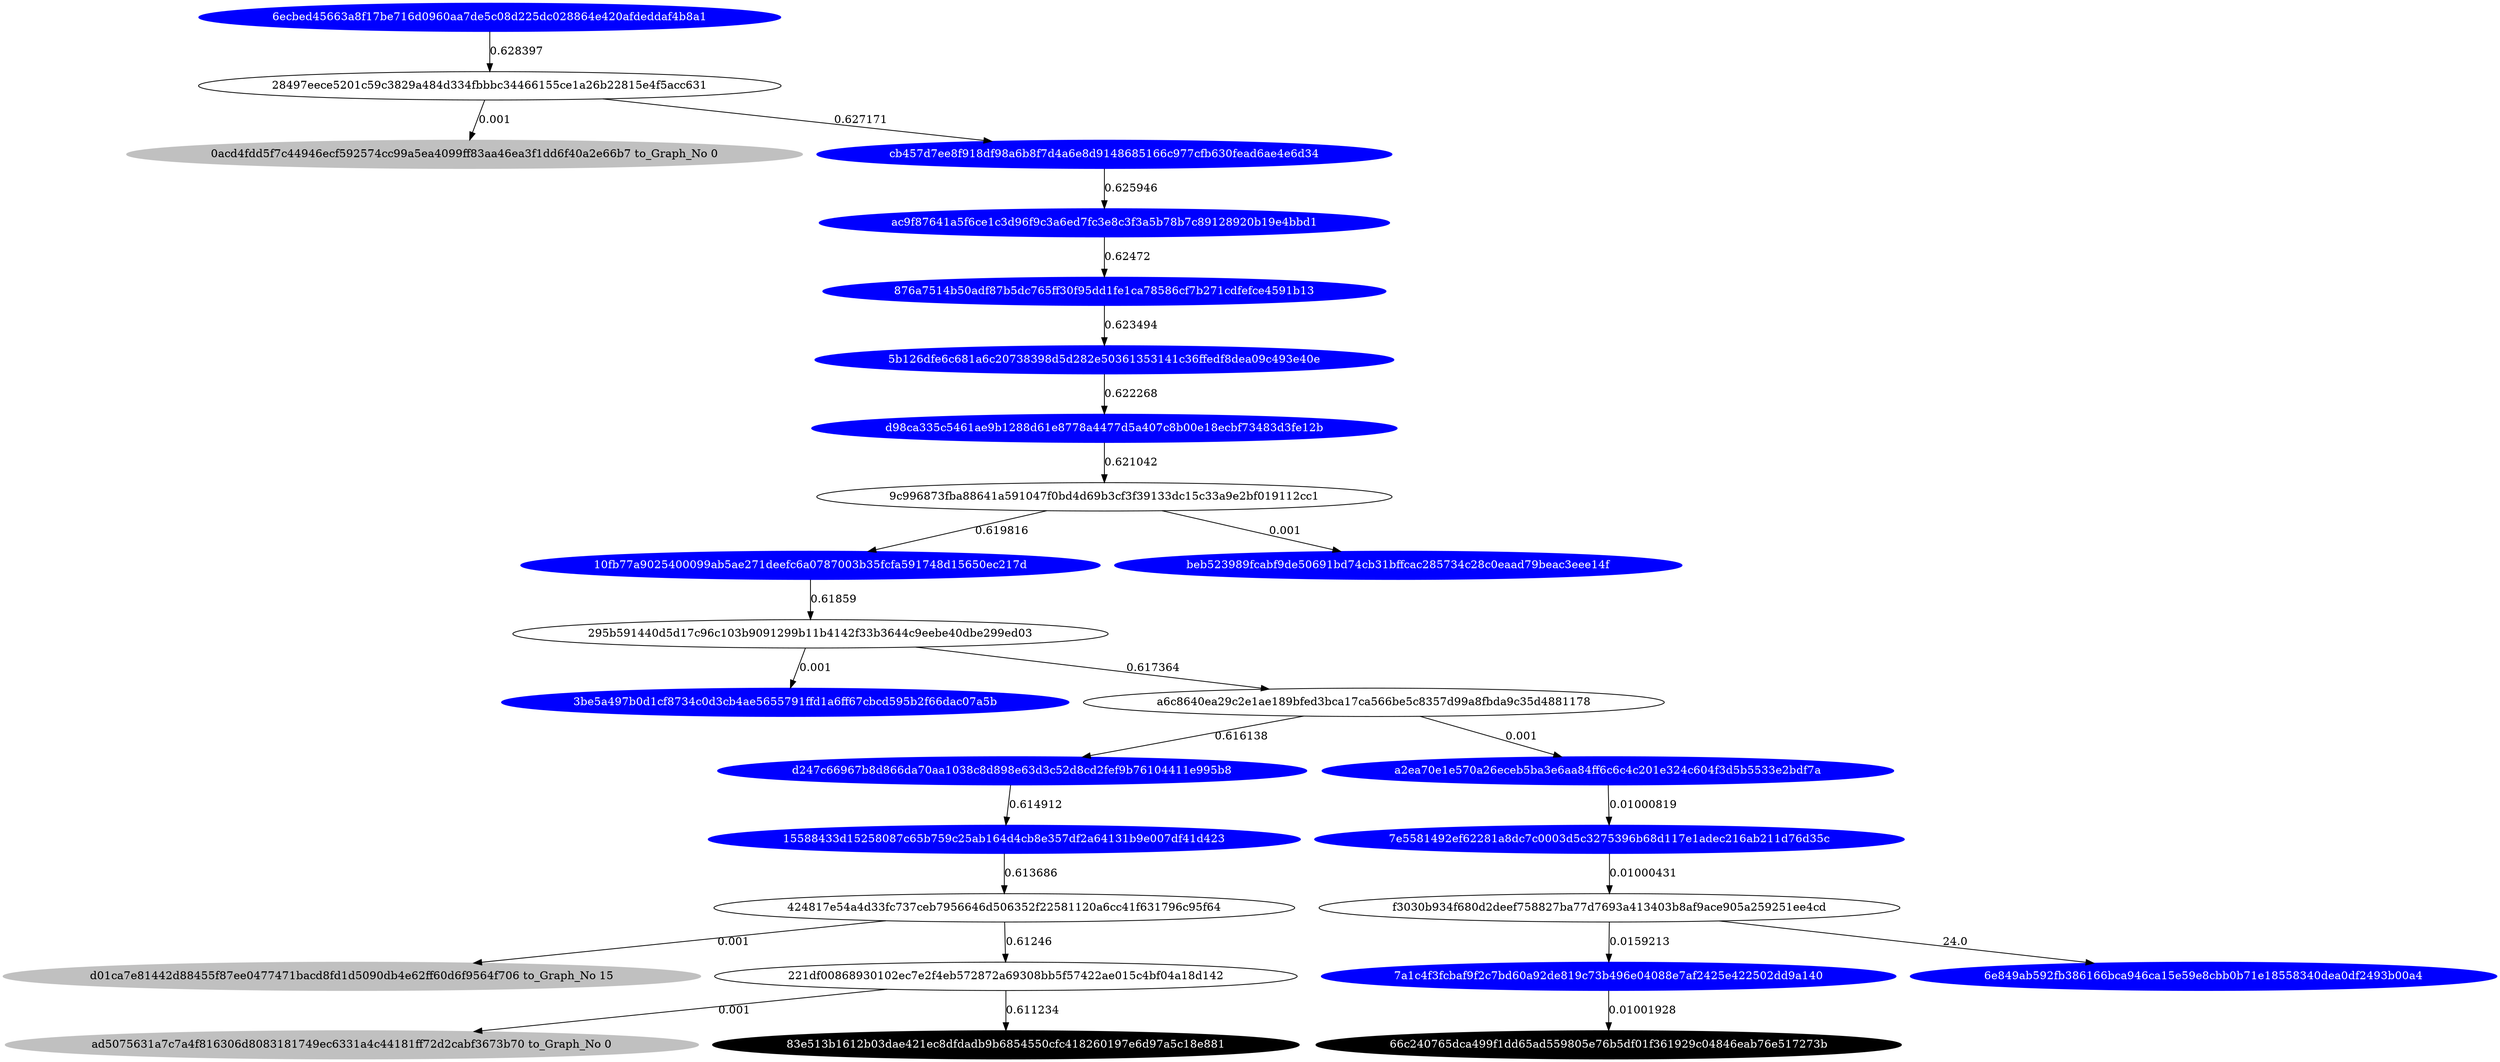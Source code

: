 digraph G{rankdir=TB;layout=dot;
"6ecbed45663a8f17be716d0960aa7de5c08d225dc028864e420afdeddaf4b8a1" [style="solid,filled",color=blue,fontcolor=white];
"66c240765dca499f1dd65ad559805e76b5df01f361929c04846eab76e517273b" [style="solid,filled",color=black,fontcolor=white];
"876a7514b50adf87b5dc765ff30f95dd1fe1ca78586cf7b271cdfefce4591b13" [style="solid,filled",color=blue,fontcolor=white];
"7a1c4f3fcbaf9f2c7bd60a92de819c73b496e04088e7af2425e422502dd9a140" [style="solid,filled",color=blue,fontcolor=white];
"3be5a497b0d1cf8734c0d3cb4ae5655791ffd1a6ff67cbcd595b2f66dac07a5b" [style="solid,filled",color=blue,fontcolor=white];
"ad5075631a7c7a4f816306d8083181749ec6331a4c44181ff72d2cabf3673b70" [style="solid,filled",color=gray,fontcolor=black,label= "ad5075631a7c7a4f816306d8083181749ec6331a4c44181ff72d2cabf3673b70 to_Graph_No 0"];
"0acd4fdd5f7c44946ecf592574cc99a5ea4099ff83aa46ea3f1dd6f40a2e66b7" [style="solid,filled",color=gray,fontcolor=black,label= "0acd4fdd5f7c44946ecf592574cc99a5ea4099ff83aa46ea3f1dd6f40a2e66b7 to_Graph_No 0"];
"10fb77a9025400099ab5ae271deefc6a0787003b35fcfa591748d15650ec217d" [style="solid,filled",color=blue,fontcolor=white];
"15588433d15258087c65b759c25ab164d4cb8e357df2a64131b9e007df41d423" [style="solid,filled",color=blue,fontcolor=white];
"7e5581492ef62281a8dc7c0003d5c3275396b68d117e1adec216ab211d76d35c" [style="solid,filled",color=blue,fontcolor=white];
"cb457d7ee8f918df98a6b8f7d4a6e8d9148685166c977cfb630fead6ae4e6d34" [style="solid,filled",color=blue,fontcolor=white];
"d98ca335c5461ae9b1288d61e8778a4477d5a407c8b00e18ecbf73483d3fe12b" [style="solid,filled",color=blue,fontcolor=white];
"beb523989fcabf9de50691bd74cb31bffcac285734c28c0eaad79beac3eee14f" [style="solid,filled",color=blue,fontcolor=white];
"83e513b1612b03dae421ec8dfdadb9b6854550cfc418260197e6d97a5c18e881" [style="solid,filled",color=black,fontcolor=white];
"d247c66967b8d866da70aa1038c8d898e63d3c52d8cd2fef9b76104411e995b8" [style="solid,filled",color=blue,fontcolor=white];
"5b126dfe6c681a6c20738398d5d282e50361353141c36ffedf8dea09c493e40e" [style="solid,filled",color=blue,fontcolor=white];
"d01ca7e81442d88455f87ee0477471bacd8fd1d5090db4e62ff60d6f9564f706" [style="solid,filled",color=gray,fontcolor=black,label= "d01ca7e81442d88455f87ee0477471bacd8fd1d5090db4e62ff60d6f9564f706 to_Graph_No 15"];
"a2ea70e1e570a26eceb5ba3e6aa84ff6c6c4c201e324c604f3d5b5533e2bdf7a" [style="solid,filled",color=blue,fontcolor=white];
"6e849ab592fb386166bca946ca15e59e8cbb0b71e18558340dea0df2493b00a4" [style="solid,filled",color=blue,fontcolor=white];
"ac9f87641a5f6ce1c3d96f9c3a6ed7fc3e8c3f3a5b78b7c89128920b19e4bbd1" [style="solid,filled",color=blue,fontcolor=white];
"ac9f87641a5f6ce1c3d96f9c3a6ed7fc3e8c3f3a5b78b7c89128920b19e4bbd1" -> "876a7514b50adf87b5dc765ff30f95dd1fe1ca78586cf7b271cdfefce4591b13" [label=0.62472];
"f3030b934f680d2deef758827ba77d7693a413403b8af9ace905a259251ee4cd" -> "6e849ab592fb386166bca946ca15e59e8cbb0b71e18558340dea0df2493b00a4" [label=24.0];
"d247c66967b8d866da70aa1038c8d898e63d3c52d8cd2fef9b76104411e995b8" -> "15588433d15258087c65b759c25ab164d4cb8e357df2a64131b9e007df41d423" [label=0.614912];
"424817e54a4d33fc737ceb7956646d506352f22581120a6cc41f631796c95f64" -> "d01ca7e81442d88455f87ee0477471bacd8fd1d5090db4e62ff60d6f9564f706" [label=0.001];
"9c996873fba88641a591047f0bd4d69b3cf3f39133dc15c33a9e2bf019112cc1" -> "10fb77a9025400099ab5ae271deefc6a0787003b35fcfa591748d15650ec217d" [label=0.619816];
"9c996873fba88641a591047f0bd4d69b3cf3f39133dc15c33a9e2bf019112cc1" -> "beb523989fcabf9de50691bd74cb31bffcac285734c28c0eaad79beac3eee14f" [label=0.001];
"d98ca335c5461ae9b1288d61e8778a4477d5a407c8b00e18ecbf73483d3fe12b" -> "9c996873fba88641a591047f0bd4d69b3cf3f39133dc15c33a9e2bf019112cc1" [label=0.621042];
"295b591440d5d17c96c103b9091299b11b4142f33b3644c9eebe40dbe299ed03" -> "3be5a497b0d1cf8734c0d3cb4ae5655791ffd1a6ff67cbcd595b2f66dac07a5b" [label=0.001];
"221df00868930102ec7e2f4eb572872a69308bb5f57422ae015c4bf04a18d142" -> "ad5075631a7c7a4f816306d8083181749ec6331a4c44181ff72d2cabf3673b70" [label=0.001];
"10fb77a9025400099ab5ae271deefc6a0787003b35fcfa591748d15650ec217d" -> "295b591440d5d17c96c103b9091299b11b4142f33b3644c9eebe40dbe299ed03" [label=0.61859];
"295b591440d5d17c96c103b9091299b11b4142f33b3644c9eebe40dbe299ed03" -> "a6c8640ea29c2e1ae189bfed3bca17ca566be5c8357d99a8fbda9c35d4881178" [label=0.617364];
"6ecbed45663a8f17be716d0960aa7de5c08d225dc028864e420afdeddaf4b8a1" -> "28497eece5201c59c3829a484d334fbbbc34466155ce1a26b22815e4f5acc631" [label=0.628397];
"7a1c4f3fcbaf9f2c7bd60a92de819c73b496e04088e7af2425e422502dd9a140" -> "66c240765dca499f1dd65ad559805e76b5df01f361929c04846eab76e517273b" [label=0.01001928];
"5b126dfe6c681a6c20738398d5d282e50361353141c36ffedf8dea09c493e40e" -> "d98ca335c5461ae9b1288d61e8778a4477d5a407c8b00e18ecbf73483d3fe12b" [label=0.622268];
"876a7514b50adf87b5dc765ff30f95dd1fe1ca78586cf7b271cdfefce4591b13" -> "5b126dfe6c681a6c20738398d5d282e50361353141c36ffedf8dea09c493e40e" [label=0.623494];
"a6c8640ea29c2e1ae189bfed3bca17ca566be5c8357d99a8fbda9c35d4881178" -> "d247c66967b8d866da70aa1038c8d898e63d3c52d8cd2fef9b76104411e995b8" [label=0.616138];
"a2ea70e1e570a26eceb5ba3e6aa84ff6c6c4c201e324c604f3d5b5533e2bdf7a" -> "7e5581492ef62281a8dc7c0003d5c3275396b68d117e1adec216ab211d76d35c" [label=0.01000819];
"15588433d15258087c65b759c25ab164d4cb8e357df2a64131b9e007df41d423" -> "424817e54a4d33fc737ceb7956646d506352f22581120a6cc41f631796c95f64" [label=0.613686];
"424817e54a4d33fc737ceb7956646d506352f22581120a6cc41f631796c95f64" -> "221df00868930102ec7e2f4eb572872a69308bb5f57422ae015c4bf04a18d142" [label=0.61246];
"7e5581492ef62281a8dc7c0003d5c3275396b68d117e1adec216ab211d76d35c" -> "f3030b934f680d2deef758827ba77d7693a413403b8af9ace905a259251ee4cd" [label=0.01000431];
"28497eece5201c59c3829a484d334fbbbc34466155ce1a26b22815e4f5acc631" -> "cb457d7ee8f918df98a6b8f7d4a6e8d9148685166c977cfb630fead6ae4e6d34" [label=0.627171];
"221df00868930102ec7e2f4eb572872a69308bb5f57422ae015c4bf04a18d142" -> "83e513b1612b03dae421ec8dfdadb9b6854550cfc418260197e6d97a5c18e881" [label=0.611234];
"cb457d7ee8f918df98a6b8f7d4a6e8d9148685166c977cfb630fead6ae4e6d34" -> "ac9f87641a5f6ce1c3d96f9c3a6ed7fc3e8c3f3a5b78b7c89128920b19e4bbd1" [label=0.625946];
"a6c8640ea29c2e1ae189bfed3bca17ca566be5c8357d99a8fbda9c35d4881178" -> "a2ea70e1e570a26eceb5ba3e6aa84ff6c6c4c201e324c604f3d5b5533e2bdf7a" [label=0.001];
"28497eece5201c59c3829a484d334fbbbc34466155ce1a26b22815e4f5acc631" -> "0acd4fdd5f7c44946ecf592574cc99a5ea4099ff83aa46ea3f1dd6f40a2e66b7" [label=0.001];
"f3030b934f680d2deef758827ba77d7693a413403b8af9ace905a259251ee4cd" -> "7a1c4f3fcbaf9f2c7bd60a92de819c73b496e04088e7af2425e422502dd9a140" [label=0.0159213];
}
